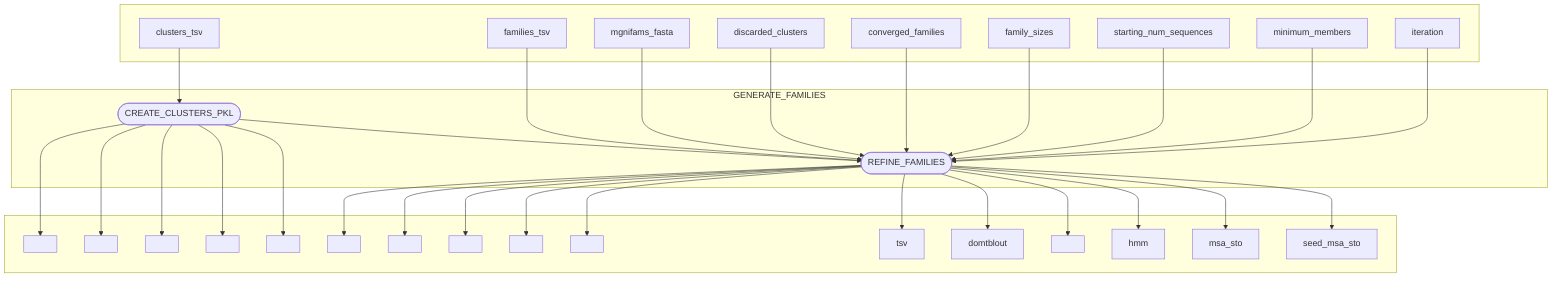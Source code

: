 flowchart TB
    subgraph " "
    v0["clusters_tsv"]
    v7["families_tsv"]
    v8["mgnifams_fasta"]
    v9["discarded_clusters"]
    v10["converged_families"]
    v11["family_sizes"]
    v12["starting_num_sequences"]
    v13["minimum_members"]
    v14["iteration"]
    end
    subgraph GENERATE_FAMILIES
    v1([CREATE_CLUSTERS_PKL])
    v15([REFINE_FAMILIES])
    end
    subgraph " "
    v2[" "]
    v3[" "]
    v4[" "]
    v5[" "]
    v6[" "]
    v16[" "]
    v17[" "]
    v18[" "]
    v19[" "]
    v20[" "]
    v21["tsv"]
    v22["domtblout"]
    v23[" "]
    v24["hmm"]
    v25["msa_sto"]
    v26["seed_msa_sto"]
    end
    v0 --> v1
    v1 --> v15
    v1 --> v6
    v1 --> v5
    v1 --> v4
    v1 --> v3
    v1 --> v2
    v7 --> v15
    v8 --> v15
    v9 --> v15
    v10 --> v15
    v11 --> v15
    v12 --> v15
    v13 --> v15
    v14 --> v15
    v15 --> v26
    v15 --> v25
    v15 --> v24
    v15 --> v23
    v15 --> v22
    v15 --> v21
    v15 --> v20
    v15 --> v19
    v15 --> v18
    v15 --> v17
    v15 --> v16